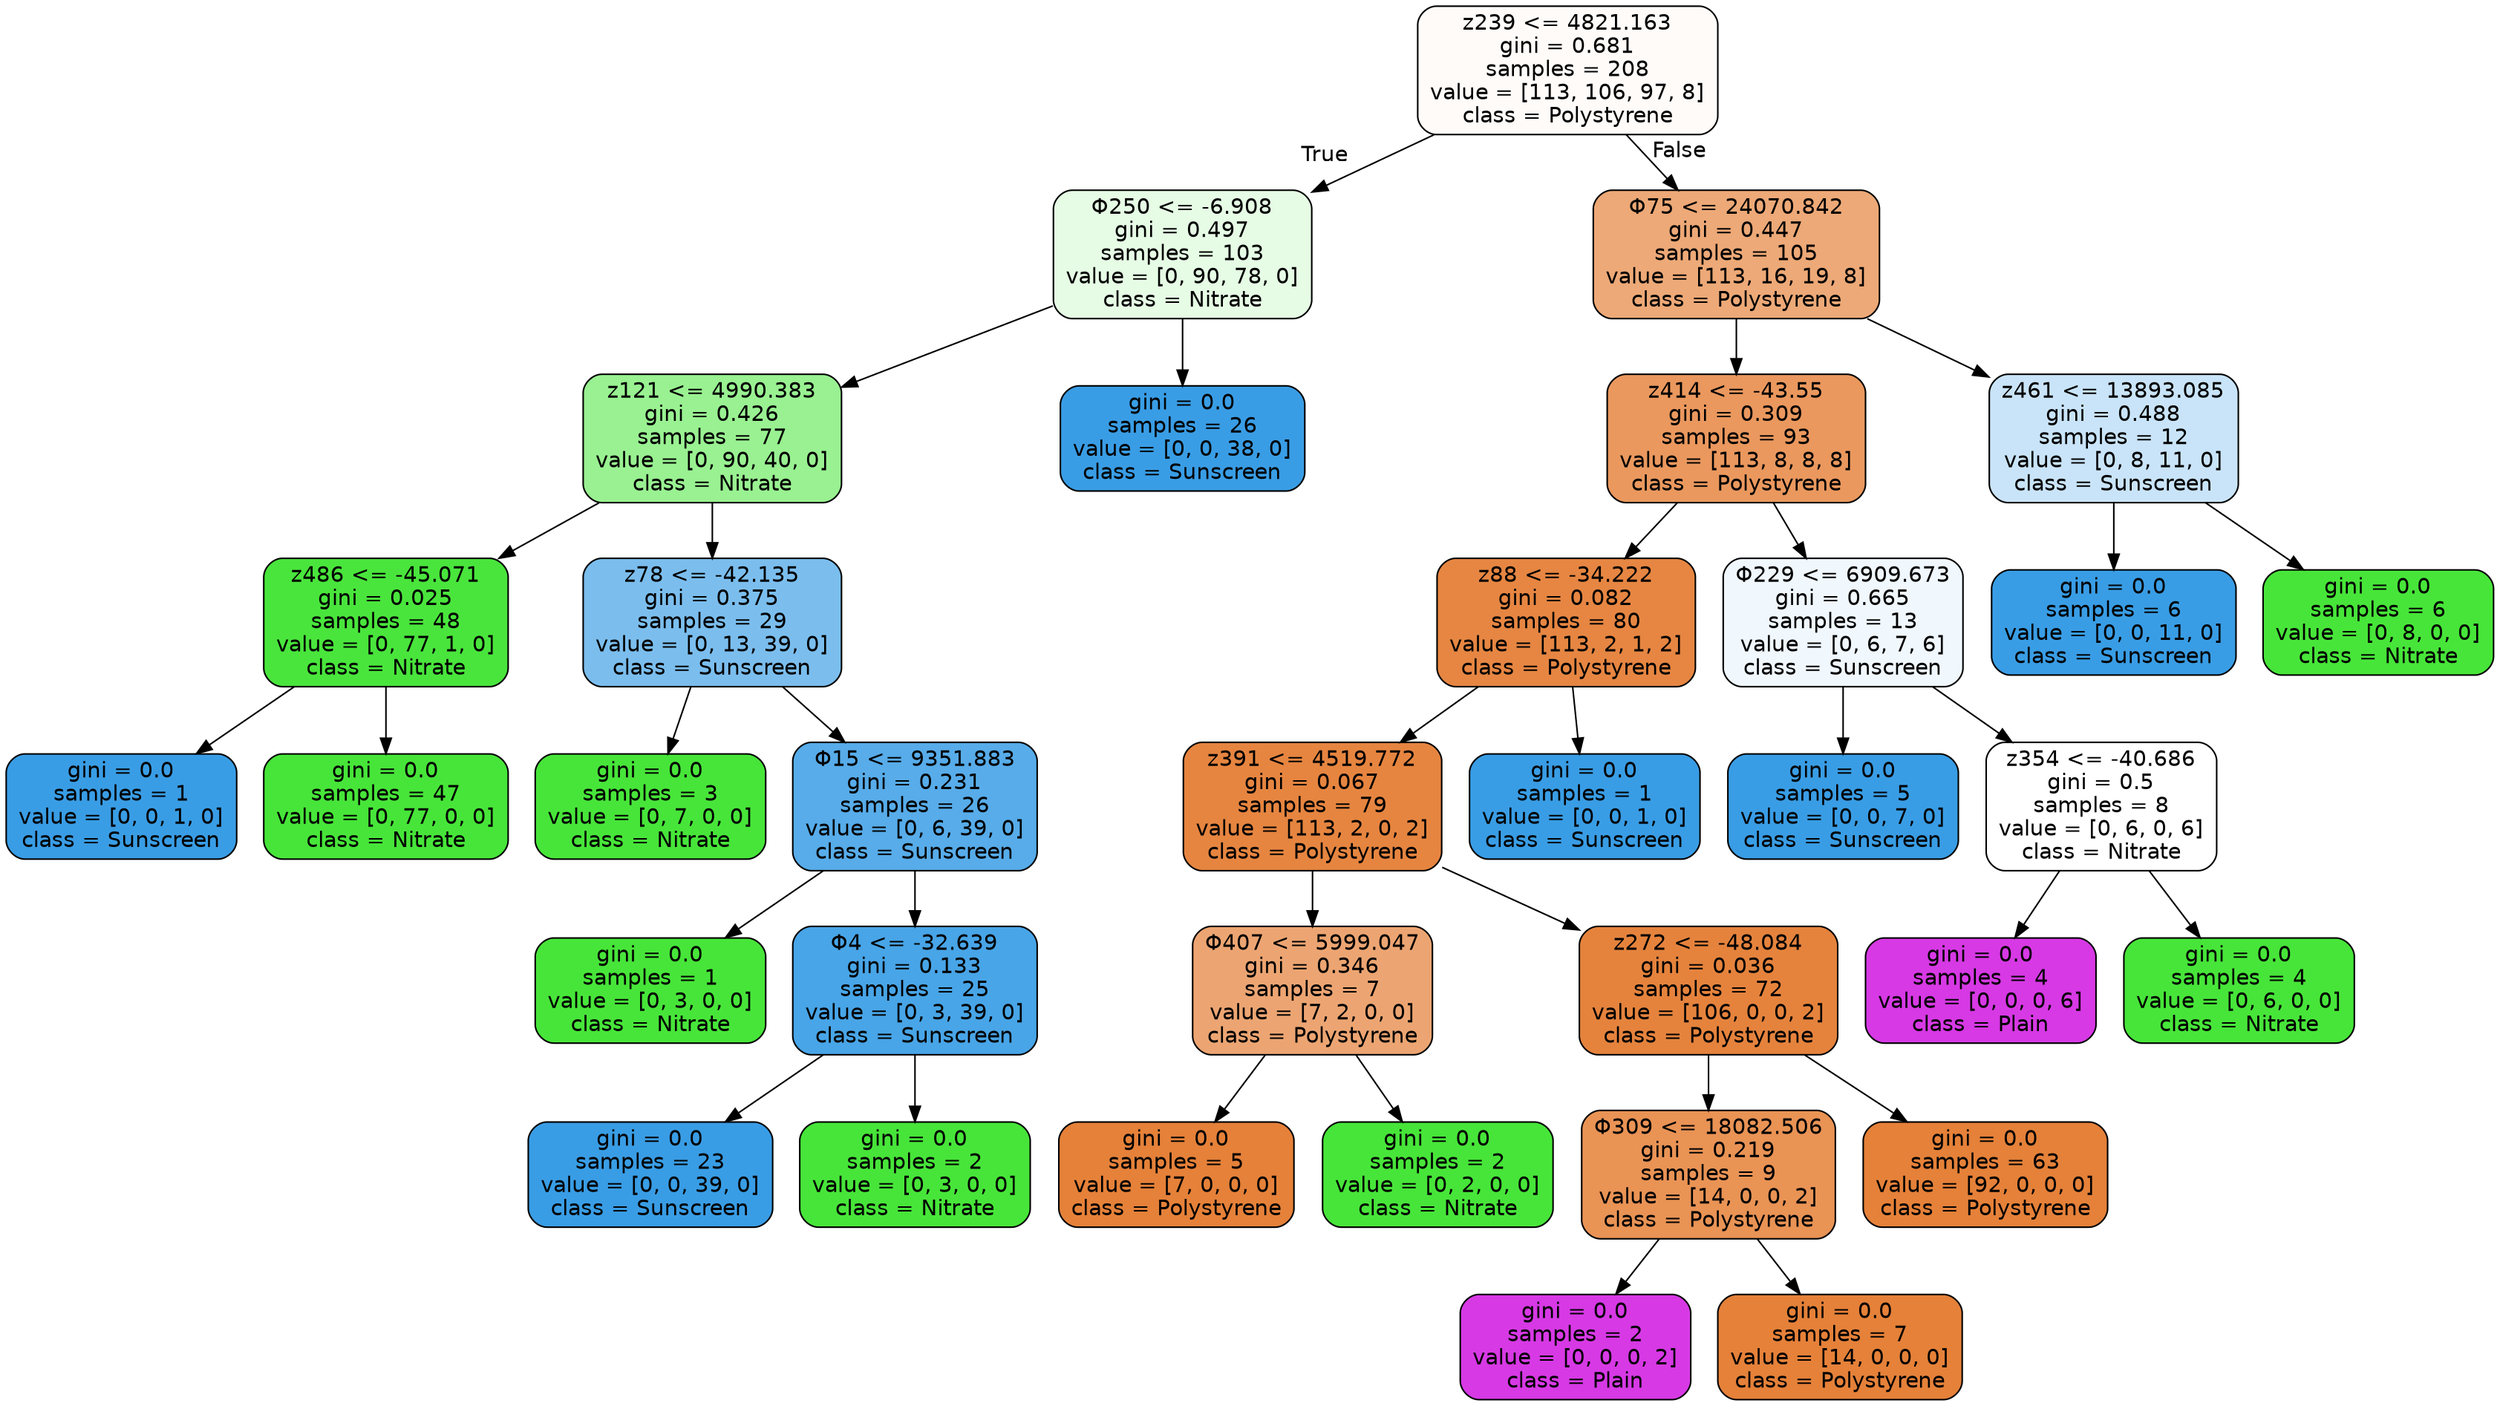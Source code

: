 digraph Tree {
node [shape=box, style="filled, rounded", color="black", fontname="helvetica"] ;
edge [fontname="helvetica"] ;
0 [label="z239 <= 4821.163\ngini = 0.681\nsamples = 208\nvalue = [113, 106, 97, 8]\nclass = Polystyrene", fillcolor="#fefbf9"] ;
1 [label="Φ250 <= -6.908\ngini = 0.497\nsamples = 103\nvalue = [0, 90, 78, 0]\nclass = Nitrate", fillcolor="#e6fce5"] ;
0 -> 1 [labeldistance=2.5, labelangle=45, headlabel="True"] ;
2 [label="z121 <= 4990.383\ngini = 0.426\nsamples = 77\nvalue = [0, 90, 40, 0]\nclass = Nitrate", fillcolor="#99f191"] ;
1 -> 2 ;
3 [label="z486 <= -45.071\ngini = 0.025\nsamples = 48\nvalue = [0, 77, 1, 0]\nclass = Nitrate", fillcolor="#49e53c"] ;
2 -> 3 ;
4 [label="gini = 0.0\nsamples = 1\nvalue = [0, 0, 1, 0]\nclass = Sunscreen", fillcolor="#399de5"] ;
3 -> 4 ;
5 [label="gini = 0.0\nsamples = 47\nvalue = [0, 77, 0, 0]\nclass = Nitrate", fillcolor="#47e539"] ;
3 -> 5 ;
6 [label="z78 <= -42.135\ngini = 0.375\nsamples = 29\nvalue = [0, 13, 39, 0]\nclass = Sunscreen", fillcolor="#7bbeee"] ;
2 -> 6 ;
7 [label="gini = 0.0\nsamples = 3\nvalue = [0, 7, 0, 0]\nclass = Nitrate", fillcolor="#47e539"] ;
6 -> 7 ;
8 [label="Φ15 <= 9351.883\ngini = 0.231\nsamples = 26\nvalue = [0, 6, 39, 0]\nclass = Sunscreen", fillcolor="#57ace9"] ;
6 -> 8 ;
9 [label="gini = 0.0\nsamples = 1\nvalue = [0, 3, 0, 0]\nclass = Nitrate", fillcolor="#47e539"] ;
8 -> 9 ;
10 [label="Φ4 <= -32.639\ngini = 0.133\nsamples = 25\nvalue = [0, 3, 39, 0]\nclass = Sunscreen", fillcolor="#48a5e7"] ;
8 -> 10 ;
11 [label="gini = 0.0\nsamples = 23\nvalue = [0, 0, 39, 0]\nclass = Sunscreen", fillcolor="#399de5"] ;
10 -> 11 ;
12 [label="gini = 0.0\nsamples = 2\nvalue = [0, 3, 0, 0]\nclass = Nitrate", fillcolor="#47e539"] ;
10 -> 12 ;
13 [label="gini = 0.0\nsamples = 26\nvalue = [0, 0, 38, 0]\nclass = Sunscreen", fillcolor="#399de5"] ;
1 -> 13 ;
14 [label="Φ75 <= 24070.842\ngini = 0.447\nsamples = 105\nvalue = [113, 16, 19, 8]\nclass = Polystyrene", fillcolor="#eda977"] ;
0 -> 14 [labeldistance=2.5, labelangle=-45, headlabel="False"] ;
15 [label="z414 <= -43.55\ngini = 0.309\nsamples = 93\nvalue = [113, 8, 8, 8]\nclass = Polystyrene", fillcolor="#ea985e"] ;
14 -> 15 ;
16 [label="z88 <= -34.222\ngini = 0.082\nsamples = 80\nvalue = [113, 2, 1, 2]\nclass = Polystyrene", fillcolor="#e68642"] ;
15 -> 16 ;
17 [label="z391 <= 4519.772\ngini = 0.067\nsamples = 79\nvalue = [113, 2, 0, 2]\nclass = Polystyrene", fillcolor="#e68540"] ;
16 -> 17 ;
18 [label="Φ407 <= 5999.047\ngini = 0.346\nsamples = 7\nvalue = [7, 2, 0, 0]\nclass = Polystyrene", fillcolor="#eca572"] ;
17 -> 18 ;
19 [label="gini = 0.0\nsamples = 5\nvalue = [7, 0, 0, 0]\nclass = Polystyrene", fillcolor="#e58139"] ;
18 -> 19 ;
20 [label="gini = 0.0\nsamples = 2\nvalue = [0, 2, 0, 0]\nclass = Nitrate", fillcolor="#47e539"] ;
18 -> 20 ;
21 [label="z272 <= -48.084\ngini = 0.036\nsamples = 72\nvalue = [106, 0, 0, 2]\nclass = Polystyrene", fillcolor="#e5833d"] ;
17 -> 21 ;
22 [label="Φ309 <= 18082.506\ngini = 0.219\nsamples = 9\nvalue = [14, 0, 0, 2]\nclass = Polystyrene", fillcolor="#e99355"] ;
21 -> 22 ;
23 [label="gini = 0.0\nsamples = 2\nvalue = [0, 0, 0, 2]\nclass = Plain", fillcolor="#d739e5"] ;
22 -> 23 ;
24 [label="gini = 0.0\nsamples = 7\nvalue = [14, 0, 0, 0]\nclass = Polystyrene", fillcolor="#e58139"] ;
22 -> 24 ;
25 [label="gini = 0.0\nsamples = 63\nvalue = [92, 0, 0, 0]\nclass = Polystyrene", fillcolor="#e58139"] ;
21 -> 25 ;
26 [label="gini = 0.0\nsamples = 1\nvalue = [0, 0, 1, 0]\nclass = Sunscreen", fillcolor="#399de5"] ;
16 -> 26 ;
27 [label="Φ229 <= 6909.673\ngini = 0.665\nsamples = 13\nvalue = [0, 6, 7, 6]\nclass = Sunscreen", fillcolor="#f0f7fd"] ;
15 -> 27 ;
28 [label="gini = 0.0\nsamples = 5\nvalue = [0, 0, 7, 0]\nclass = Sunscreen", fillcolor="#399de5"] ;
27 -> 28 ;
29 [label="z354 <= -40.686\ngini = 0.5\nsamples = 8\nvalue = [0, 6, 0, 6]\nclass = Nitrate", fillcolor="#ffffff"] ;
27 -> 29 ;
30 [label="gini = 0.0\nsamples = 4\nvalue = [0, 0, 0, 6]\nclass = Plain", fillcolor="#d739e5"] ;
29 -> 30 ;
31 [label="gini = 0.0\nsamples = 4\nvalue = [0, 6, 0, 0]\nclass = Nitrate", fillcolor="#47e539"] ;
29 -> 31 ;
32 [label="z461 <= 13893.085\ngini = 0.488\nsamples = 12\nvalue = [0, 8, 11, 0]\nclass = Sunscreen", fillcolor="#c9e4f8"] ;
14 -> 32 ;
33 [label="gini = 0.0\nsamples = 6\nvalue = [0, 0, 11, 0]\nclass = Sunscreen", fillcolor="#399de5"] ;
32 -> 33 ;
34 [label="gini = 0.0\nsamples = 6\nvalue = [0, 8, 0, 0]\nclass = Nitrate", fillcolor="#47e539"] ;
32 -> 34 ;
}